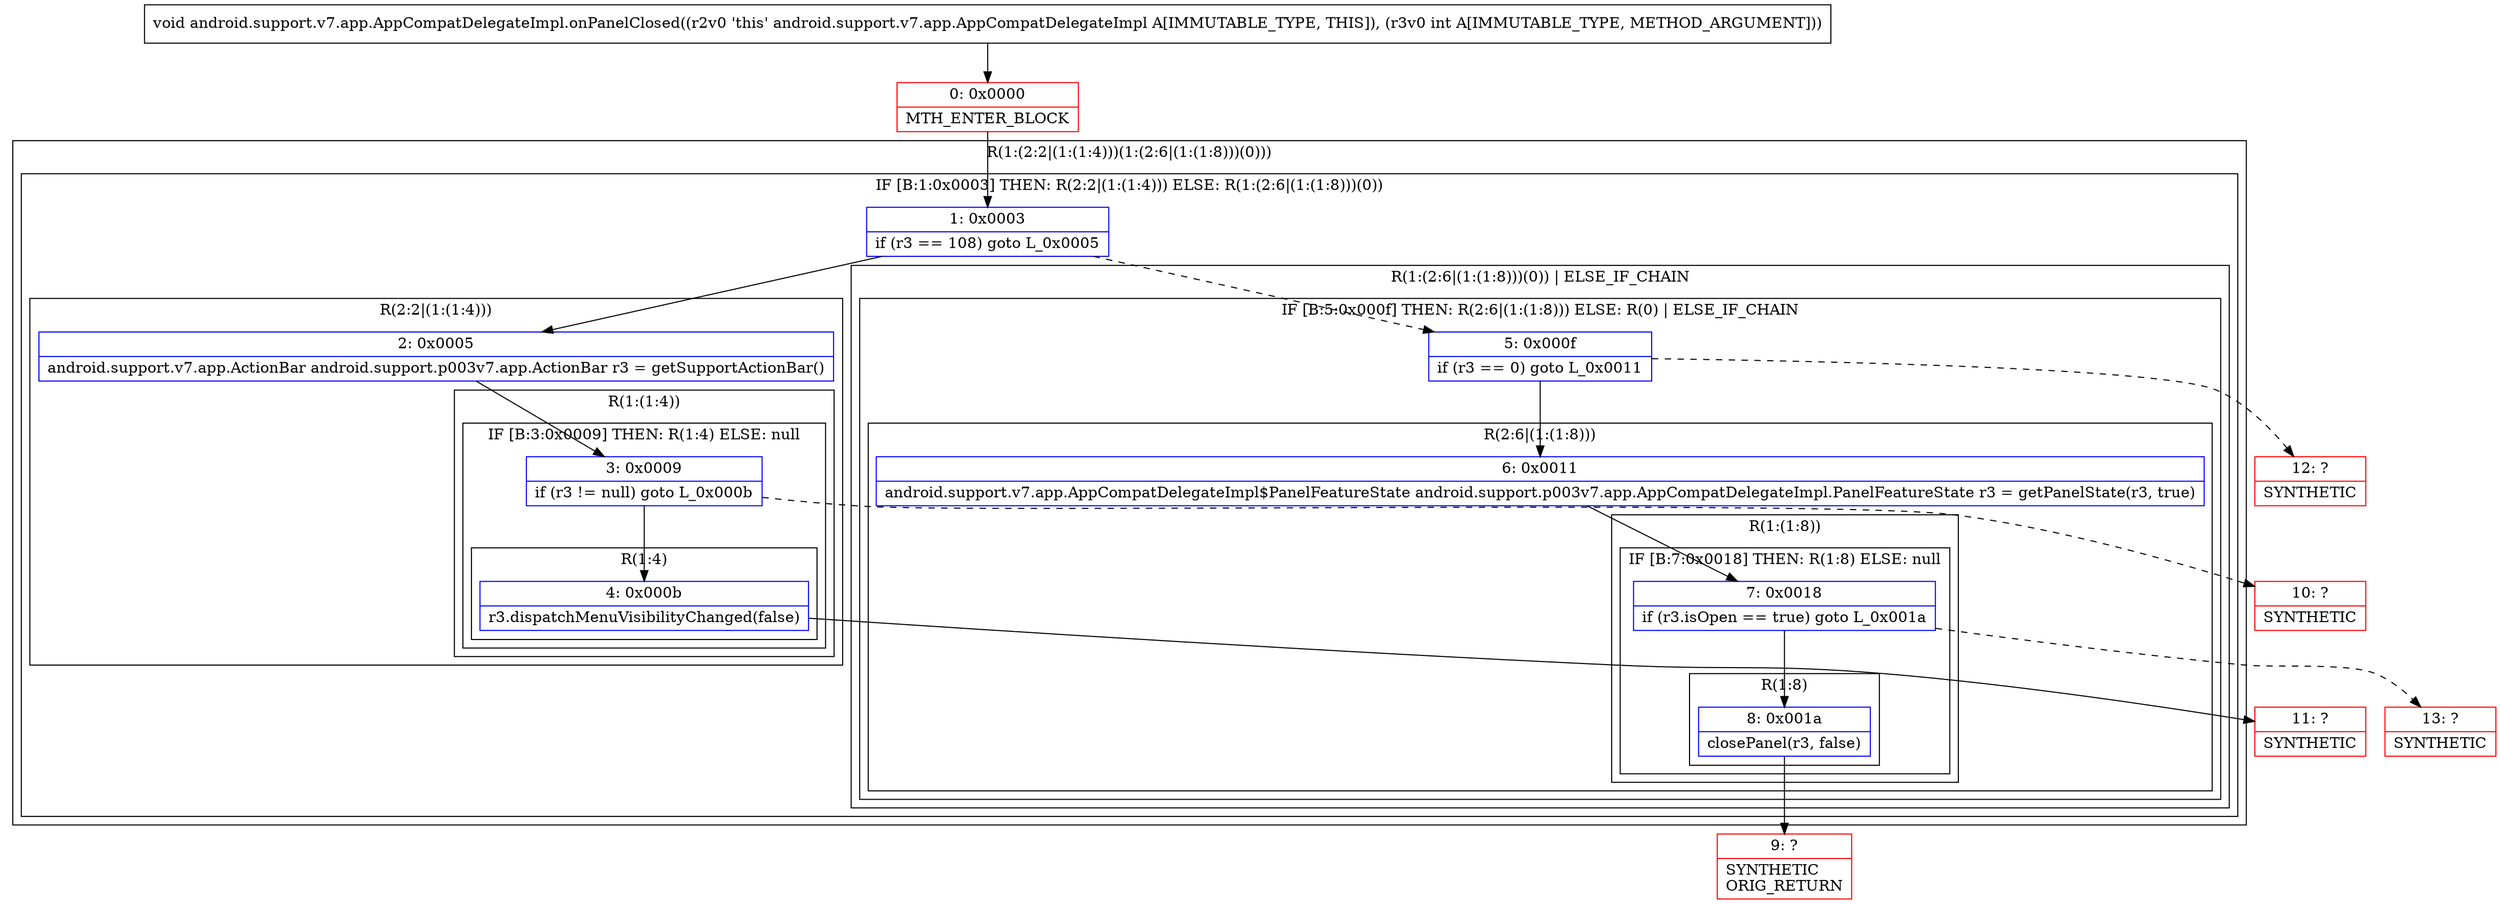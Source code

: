 digraph "CFG forandroid.support.v7.app.AppCompatDelegateImpl.onPanelClosed(I)V" {
subgraph cluster_Region_1118889577 {
label = "R(1:(2:2|(1:(1:4)))(1:(2:6|(1:(1:8)))(0)))";
node [shape=record,color=blue];
subgraph cluster_IfRegion_1858072069 {
label = "IF [B:1:0x0003] THEN: R(2:2|(1:(1:4))) ELSE: R(1:(2:6|(1:(1:8)))(0))";
node [shape=record,color=blue];
Node_1 [shape=record,label="{1\:\ 0x0003|if (r3 == 108) goto L_0x0005\l}"];
subgraph cluster_Region_1142672850 {
label = "R(2:2|(1:(1:4)))";
node [shape=record,color=blue];
Node_2 [shape=record,label="{2\:\ 0x0005|android.support.v7.app.ActionBar android.support.p003v7.app.ActionBar r3 = getSupportActionBar()\l}"];
subgraph cluster_Region_290415704 {
label = "R(1:(1:4))";
node [shape=record,color=blue];
subgraph cluster_IfRegion_1347491208 {
label = "IF [B:3:0x0009] THEN: R(1:4) ELSE: null";
node [shape=record,color=blue];
Node_3 [shape=record,label="{3\:\ 0x0009|if (r3 != null) goto L_0x000b\l}"];
subgraph cluster_Region_849017867 {
label = "R(1:4)";
node [shape=record,color=blue];
Node_4 [shape=record,label="{4\:\ 0x000b|r3.dispatchMenuVisibilityChanged(false)\l}"];
}
}
}
}
subgraph cluster_Region_1994161811 {
label = "R(1:(2:6|(1:(1:8)))(0)) | ELSE_IF_CHAIN\l";
node [shape=record,color=blue];
subgraph cluster_IfRegion_865754511 {
label = "IF [B:5:0x000f] THEN: R(2:6|(1:(1:8))) ELSE: R(0) | ELSE_IF_CHAIN\l";
node [shape=record,color=blue];
Node_5 [shape=record,label="{5\:\ 0x000f|if (r3 == 0) goto L_0x0011\l}"];
subgraph cluster_Region_1902945863 {
label = "R(2:6|(1:(1:8)))";
node [shape=record,color=blue];
Node_6 [shape=record,label="{6\:\ 0x0011|android.support.v7.app.AppCompatDelegateImpl$PanelFeatureState android.support.p003v7.app.AppCompatDelegateImpl.PanelFeatureState r3 = getPanelState(r3, true)\l}"];
subgraph cluster_Region_574898751 {
label = "R(1:(1:8))";
node [shape=record,color=blue];
subgraph cluster_IfRegion_482329299 {
label = "IF [B:7:0x0018] THEN: R(1:8) ELSE: null";
node [shape=record,color=blue];
Node_7 [shape=record,label="{7\:\ 0x0018|if (r3.isOpen == true) goto L_0x001a\l}"];
subgraph cluster_Region_1686853288 {
label = "R(1:8)";
node [shape=record,color=blue];
Node_8 [shape=record,label="{8\:\ 0x001a|closePanel(r3, false)\l}"];
}
}
}
}
subgraph cluster_Region_1220779915 {
label = "R(0)";
node [shape=record,color=blue];
}
}
}
}
}
Node_0 [shape=record,color=red,label="{0\:\ 0x0000|MTH_ENTER_BLOCK\l}"];
Node_9 [shape=record,color=red,label="{9\:\ ?|SYNTHETIC\lORIG_RETURN\l}"];
Node_10 [shape=record,color=red,label="{10\:\ ?|SYNTHETIC\l}"];
Node_11 [shape=record,color=red,label="{11\:\ ?|SYNTHETIC\l}"];
Node_12 [shape=record,color=red,label="{12\:\ ?|SYNTHETIC\l}"];
Node_13 [shape=record,color=red,label="{13\:\ ?|SYNTHETIC\l}"];
MethodNode[shape=record,label="{void android.support.v7.app.AppCompatDelegateImpl.onPanelClosed((r2v0 'this' android.support.v7.app.AppCompatDelegateImpl A[IMMUTABLE_TYPE, THIS]), (r3v0 int A[IMMUTABLE_TYPE, METHOD_ARGUMENT])) }"];
MethodNode -> Node_0;
Node_1 -> Node_2;
Node_1 -> Node_5[style=dashed];
Node_2 -> Node_3;
Node_3 -> Node_4;
Node_3 -> Node_10[style=dashed];
Node_4 -> Node_11;
Node_5 -> Node_6;
Node_5 -> Node_12[style=dashed];
Node_6 -> Node_7;
Node_7 -> Node_8;
Node_7 -> Node_13[style=dashed];
Node_8 -> Node_9;
Node_0 -> Node_1;
}

